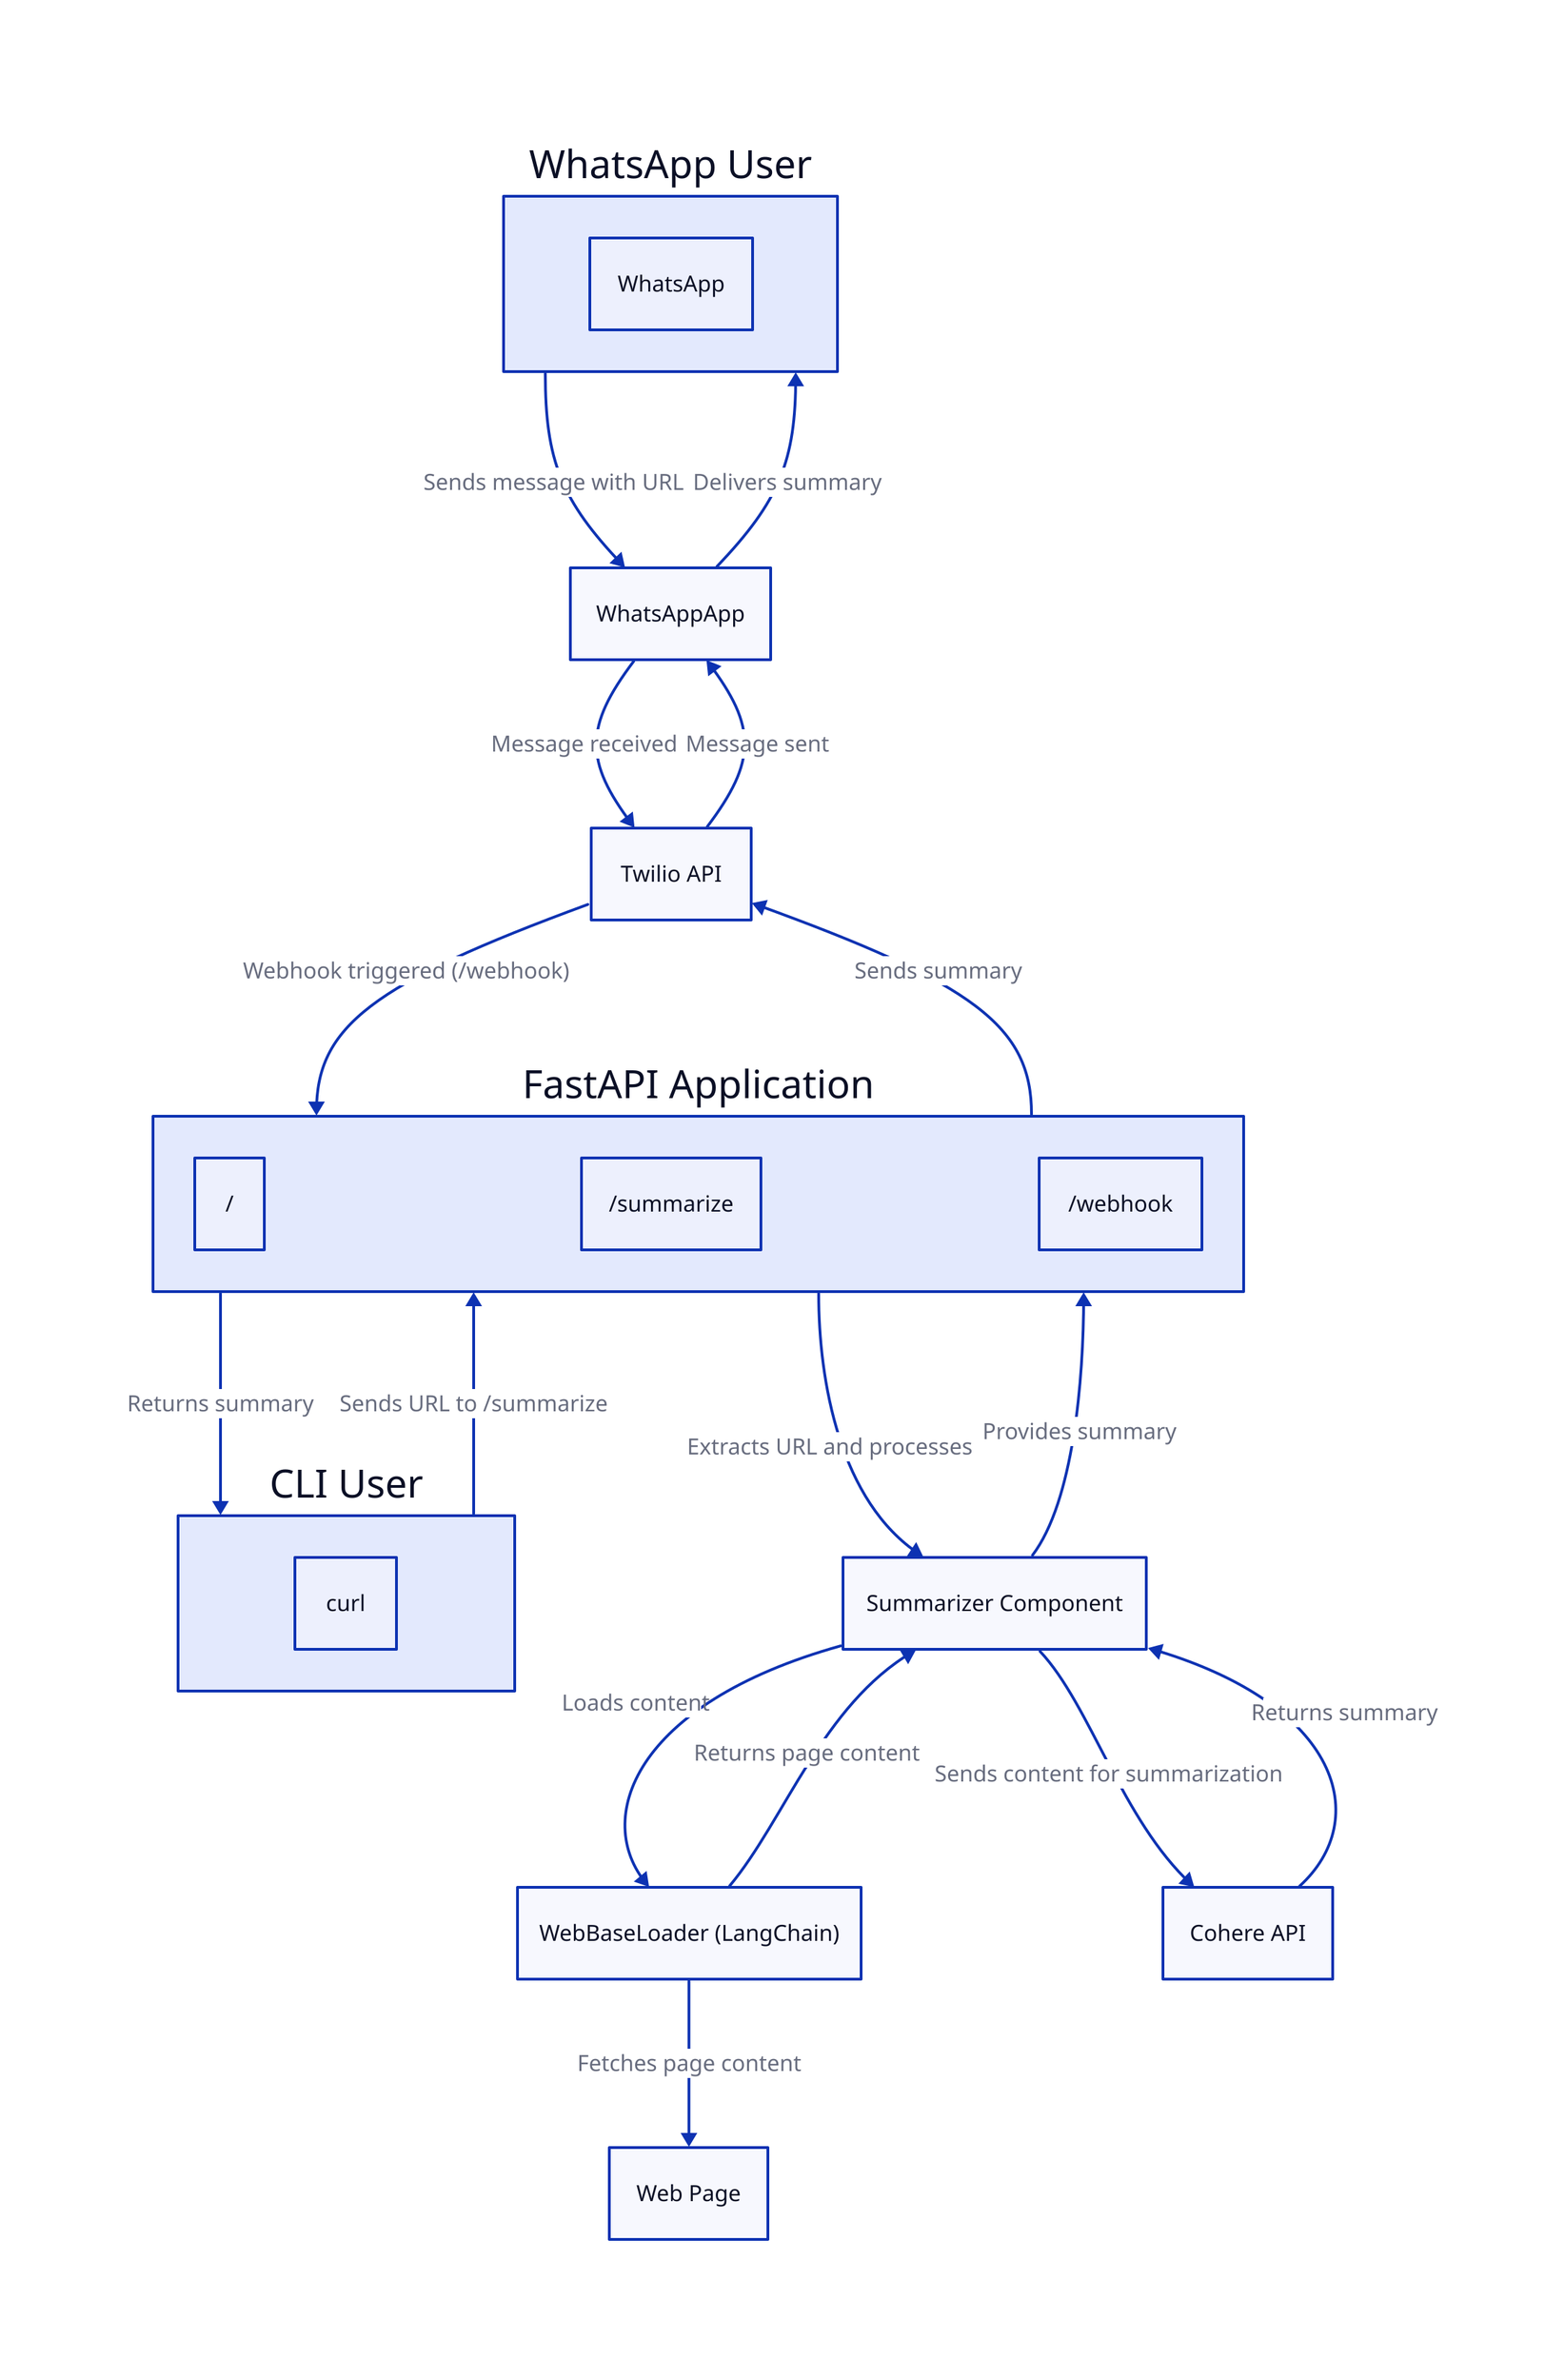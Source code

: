 direction: down

WhatsAppUser: "WhatsApp User" {
  WhatsAppApp: "WhatsApp"
}

CLIUser: "CLI User" {
  CLI: "curl"
}

TwilioAPI: "Twilio API"
FastAPI: "FastAPI Application" {
  Endpoint1: "/"
  Endpoint2: "/summarize"
  Endpoint3: "/webhook"
}
Summarizer: "Summarizer Component"
WebBaseLoader: "WebBaseLoader (LangChain)"
CohereAPI: "Cohere API"
WebPage: "Web Page"

WhatsAppUser -> WhatsAppApp: "Sends message with URL"
WhatsAppApp -> TwilioAPI: "Message received"
TwilioAPI -> FastAPI: "Webhook triggered (/webhook)"

CLIUser -> FastAPI: "Sends URL to /summarize"

FastAPI -> Summarizer: "Extracts URL and processes"
Summarizer -> WebBaseLoader: "Loads content"
WebBaseLoader -> Summarizer: "Returns page content"
WebBaseLoader -> WebPage: "Fetches page content"
Summarizer -> CohereAPI: "Sends content for summarization"
CohereAPI -> Summarizer: "Returns summary"
Summarizer -> FastAPI: "Provides summary"
FastAPI -> TwilioAPI: "Sends summary"
TwilioAPI -> WhatsAppApp: "Message sent"
WhatsAppApp -> WhatsAppUser: "Delivers summary"
FastAPI -> CLIUser: "Returns summary"
